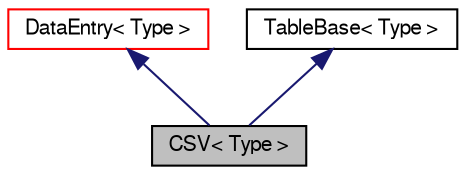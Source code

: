 digraph "CSV&lt; Type &gt;"
{
  bgcolor="transparent";
  edge [fontname="FreeSans",fontsize="10",labelfontname="FreeSans",labelfontsize="10"];
  node [fontname="FreeSans",fontsize="10",shape=record];
  Node0 [label="CSV\< Type \>",height=0.2,width=0.4,color="black", fillcolor="grey75", style="filled", fontcolor="black"];
  Node1 -> Node0 [dir="back",color="midnightblue",fontsize="10",style="solid",fontname="FreeSans"];
  Node1 [label="DataEntry\< Type \>",height=0.2,width=0.4,color="red",URL="$a27662.html",tooltip="Top level data entry class for use in dictionaries. Provides a mechanism to specify a variable as a c..."];
  Node3 -> Node0 [dir="back",color="midnightblue",fontsize="10",style="solid",fontname="FreeSans"];
  Node3 [label="TableBase\< Type \>",height=0.2,width=0.4,color="black",URL="$a27674.html",tooltip="Base class for table with bounds handling, interpolation and integration. "];
}
